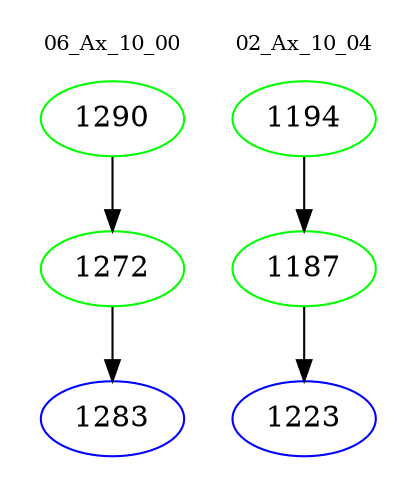digraph{
subgraph cluster_0 {
color = white
label = "06_Ax_10_00";
fontsize=10;
T0_1290 [label="1290", color="green"]
T0_1290 -> T0_1272 [color="black"]
T0_1272 [label="1272", color="green"]
T0_1272 -> T0_1283 [color="black"]
T0_1283 [label="1283", color="blue"]
}
subgraph cluster_1 {
color = white
label = "02_Ax_10_04";
fontsize=10;
T1_1194 [label="1194", color="green"]
T1_1194 -> T1_1187 [color="black"]
T1_1187 [label="1187", color="green"]
T1_1187 -> T1_1223 [color="black"]
T1_1223 [label="1223", color="blue"]
}
}
